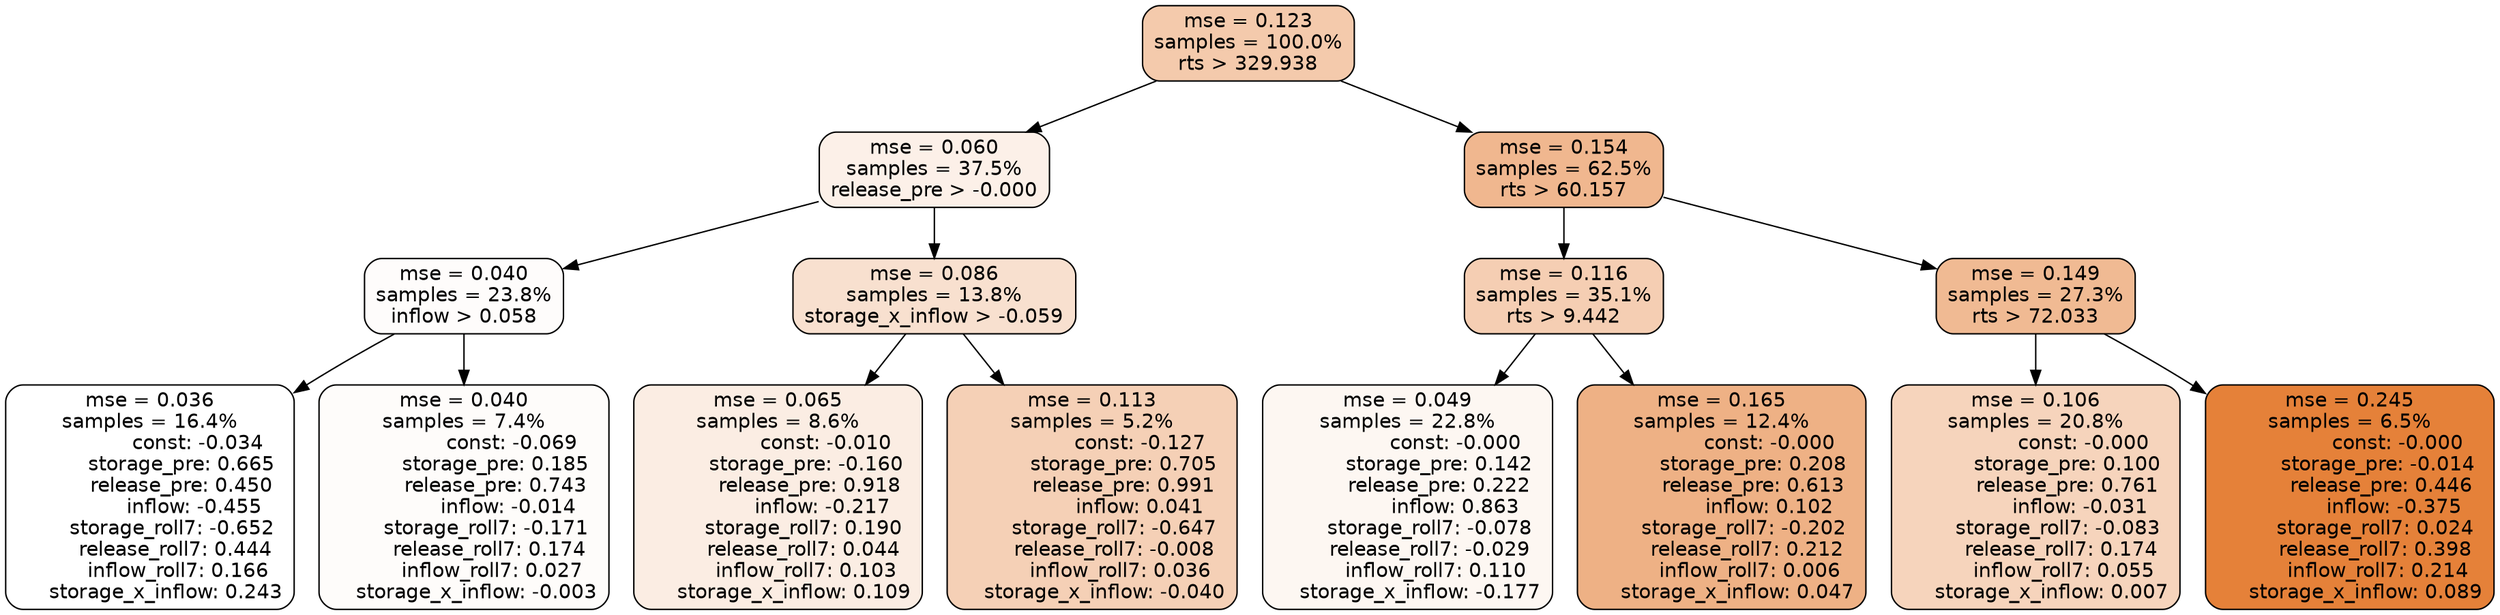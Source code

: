 digraph tree {
node [shape=rectangle, style="filled, rounded", color="black", fontname=helvetica] ;
edge [fontname=helvetica] ;
	"0" [label="mse = 0.123
samples = 100.0%
rts > 329.938", fillcolor="#f4caac"]
	"8" [label="mse = 0.060
samples = 37.5%
release_pre > -0.000", fillcolor="#fcf0e8"]
	"1" [label="mse = 0.154
samples = 62.5%
rts > 60.157", fillcolor="#f0b78f"]
	"9" [label="mse = 0.040
samples = 23.8%
inflow > 0.058", fillcolor="#fefcfb"]
	"12" [label="mse = 0.086
samples = 13.8%
storage_x_inflow > -0.059", fillcolor="#f8e0cf"]
	"2" [label="mse = 0.116
samples = 35.1%
rts > 9.442", fillcolor="#f5ceb3"]
	"5" [label="mse = 0.149
samples = 27.3%
rts > 72.033", fillcolor="#f0ba93"]
	"10" [label="mse = 0.036
samples = 16.4%
               const: -0.034
          storage_pre: 0.665
          release_pre: 0.450
              inflow: -0.455
       storage_roll7: -0.652
        release_roll7: 0.444
         inflow_roll7: 0.166
     storage_x_inflow: 0.243", fillcolor="#ffffff"]
	"11" [label="mse = 0.040
samples = 7.4%
               const: -0.069
          storage_pre: 0.185
          release_pre: 0.743
              inflow: -0.014
       storage_roll7: -0.171
        release_roll7: 0.174
         inflow_roll7: 0.027
    storage_x_inflow: -0.003", fillcolor="#fefcfa"]
	"13" [label="mse = 0.065
samples = 8.6%
               const: -0.010
         storage_pre: -0.160
          release_pre: 0.918
              inflow: -0.217
        storage_roll7: 0.190
        release_roll7: 0.044
         inflow_roll7: 0.103
     storage_x_inflow: 0.109", fillcolor="#fbede3"]
	"14" [label="mse = 0.113
samples = 5.2%
               const: -0.127
          storage_pre: 0.705
          release_pre: 0.991
               inflow: 0.041
       storage_roll7: -0.647
       release_roll7: -0.008
         inflow_roll7: 0.036
    storage_x_inflow: -0.040", fillcolor="#f5d0b6"]
	"3" [label="mse = 0.049
samples = 22.8%
               const: -0.000
          storage_pre: 0.142
          release_pre: 0.222
               inflow: 0.863
       storage_roll7: -0.078
       release_roll7: -0.029
         inflow_roll7: 0.110
    storage_x_inflow: -0.177", fillcolor="#fdf7f2"]
	"4" [label="mse = 0.165
samples = 12.4%
               const: -0.000
          storage_pre: 0.208
          release_pre: 0.613
               inflow: 0.102
       storage_roll7: -0.202
        release_roll7: 0.212
         inflow_roll7: 0.006
     storage_x_inflow: 0.047", fillcolor="#eeb185"]
	"7" [label="mse = 0.106
samples = 20.8%
               const: -0.000
          storage_pre: 0.100
          release_pre: 0.761
              inflow: -0.031
       storage_roll7: -0.083
        release_roll7: 0.174
         inflow_roll7: 0.055
     storage_x_inflow: 0.007", fillcolor="#f6d4bc"]
	"6" [label="mse = 0.245
samples = 6.5%
               const: -0.000
         storage_pre: -0.014
          release_pre: 0.446
              inflow: -0.375
        storage_roll7: 0.024
        release_roll7: 0.398
         inflow_roll7: 0.214
     storage_x_inflow: 0.089", fillcolor="#e58139"]

	"0" -> "1"
	"0" -> "8"
	"8" -> "9"
	"8" -> "12"
	"1" -> "2"
	"1" -> "5"
	"9" -> "10"
	"9" -> "11"
	"12" -> "13"
	"12" -> "14"
	"2" -> "3"
	"2" -> "4"
	"5" -> "6"
	"5" -> "7"
}